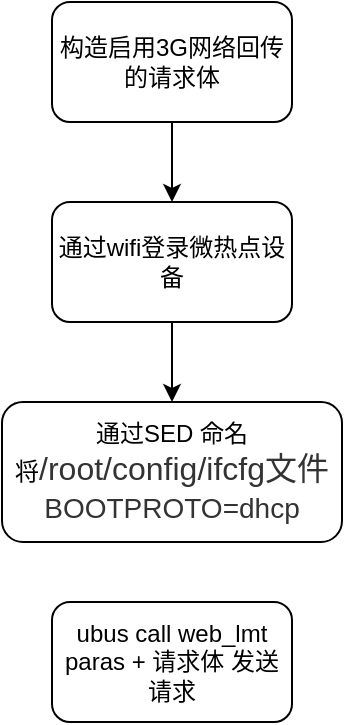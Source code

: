 <mxfile version="12.1.3" type="github" pages="1">
  <diagram id="sr-xtuglzYKvn7P5C12l" name="Page-1">
    <mxGraphModel dx="1360" dy="802" grid="1" gridSize="10" guides="1" tooltips="1" connect="1" arrows="1" fold="1" page="1" pageScale="1" pageWidth="3300" pageHeight="4681" math="0" shadow="0">
      <root>
        <mxCell id="0"/>
        <mxCell id="1" parent="0"/>
        <mxCell id="qOUfE-cgyTDD1zatt1wV-4" style="edgeStyle=orthogonalEdgeStyle;rounded=0;orthogonalLoop=1;jettySize=auto;html=1;exitX=0.5;exitY=1;exitDx=0;exitDy=0;entryX=0.5;entryY=0;entryDx=0;entryDy=0;" edge="1" parent="1" source="qOUfE-cgyTDD1zatt1wV-1" target="qOUfE-cgyTDD1zatt1wV-2">
          <mxGeometry relative="1" as="geometry"/>
        </mxCell>
        <mxCell id="qOUfE-cgyTDD1zatt1wV-1" value="构造启用3G网络回传的请求体" style="rounded=1;whiteSpace=wrap;html=1;" vertex="1" parent="1">
          <mxGeometry x="250" y="170" width="120" height="60" as="geometry"/>
        </mxCell>
        <mxCell id="qOUfE-cgyTDD1zatt1wV-6" style="edgeStyle=orthogonalEdgeStyle;rounded=0;orthogonalLoop=1;jettySize=auto;html=1;exitX=0.5;exitY=1;exitDx=0;exitDy=0;entryX=0.5;entryY=0;entryDx=0;entryDy=0;" edge="1" parent="1" source="qOUfE-cgyTDD1zatt1wV-2" target="qOUfE-cgyTDD1zatt1wV-3">
          <mxGeometry relative="1" as="geometry"/>
        </mxCell>
        <mxCell id="qOUfE-cgyTDD1zatt1wV-2" value="通过wifi登录微热点设备" style="rounded=1;whiteSpace=wrap;html=1;" vertex="1" parent="1">
          <mxGeometry x="250" y="270" width="120" height="60" as="geometry"/>
        </mxCell>
        <mxCell id="qOUfE-cgyTDD1zatt1wV-3" value="通过SED&amp;nbsp;命名将&lt;span lang=&quot;EN-US&quot; style=&quot;font-size: 12.0pt ; color: #333333&quot;&gt;/root/config/ifcfg文件&lt;br&gt;&lt;span lang=&quot;EN-US&quot; style=&quot;font-size: 10.5pt&quot;&gt;BOOTPROTO=dhcp&lt;/span&gt;&lt;br&gt;&lt;/span&gt;" style="rounded=1;whiteSpace=wrap;html=1;" vertex="1" parent="1">
          <mxGeometry x="225" y="370" width="170" height="70" as="geometry"/>
        </mxCell>
        <mxCell id="qOUfE-cgyTDD1zatt1wV-7" value="ubus call web_lmt paras +&amp;nbsp;请求体&amp;nbsp;发送请求" style="rounded=1;whiteSpace=wrap;html=1;" vertex="1" parent="1">
          <mxGeometry x="250" y="470" width="120" height="60" as="geometry"/>
        </mxCell>
      </root>
    </mxGraphModel>
  </diagram>
</mxfile>
